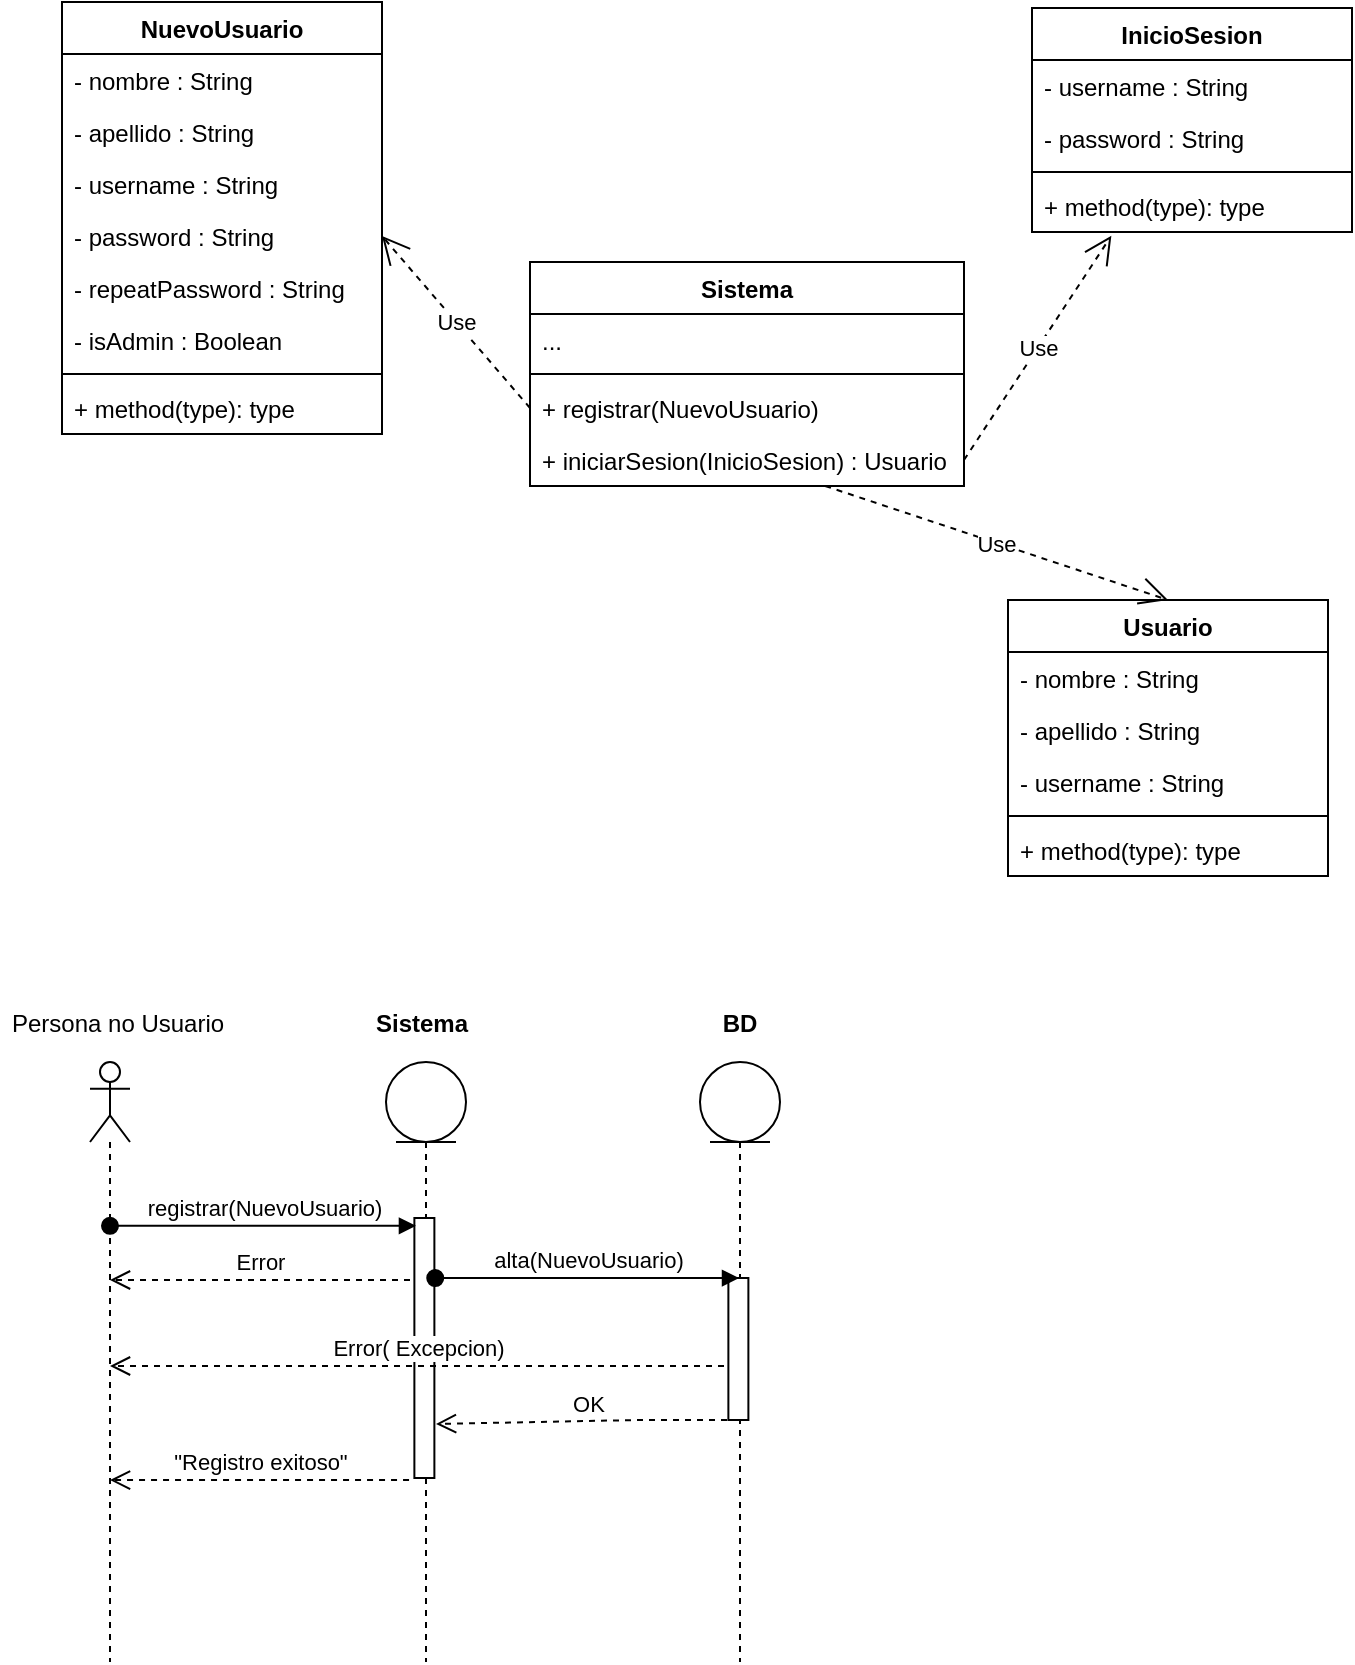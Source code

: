 <mxfile version="20.0.3" type="device" pages="2"><diagram id="dxvRE5-g748dPgoj06eP" name="Page-1"><mxGraphModel dx="761" dy="432" grid="0" gridSize="10" guides="1" tooltips="1" connect="1" arrows="1" fold="1" page="1" pageScale="1" pageWidth="827" pageHeight="1169" math="0" shadow="0"><root><mxCell id="0"/><mxCell id="1" parent="0"/><mxCell id="8rSb52aszCwcjYPCgznx-1" value="NuevoUsuario" style="swimlane;fontStyle=1;align=center;verticalAlign=top;childLayout=stackLayout;horizontal=1;startSize=26;horizontalStack=0;resizeParent=1;resizeParentMax=0;resizeLast=0;collapsible=1;marginBottom=0;" parent="1" vertex="1"><mxGeometry x="68" y="69" width="160" height="216" as="geometry"/></mxCell><mxCell id="8rSb52aszCwcjYPCgznx-5" value="- nombre : String&#10;" style="text;strokeColor=none;fillColor=none;align=left;verticalAlign=top;spacingLeft=4;spacingRight=4;overflow=hidden;rotatable=0;points=[[0,0.5],[1,0.5]];portConstraint=eastwest;" parent="8rSb52aszCwcjYPCgznx-1" vertex="1"><mxGeometry y="26" width="160" height="26" as="geometry"/></mxCell><mxCell id="8rSb52aszCwcjYPCgznx-6" value="- apellido : String" style="text;strokeColor=none;fillColor=none;align=left;verticalAlign=top;spacingLeft=4;spacingRight=4;overflow=hidden;rotatable=0;points=[[0,0.5],[1,0.5]];portConstraint=eastwest;" parent="8rSb52aszCwcjYPCgznx-1" vertex="1"><mxGeometry y="52" width="160" height="26" as="geometry"/></mxCell><mxCell id="8rSb52aszCwcjYPCgznx-7" value="- username : String" style="text;strokeColor=none;fillColor=none;align=left;verticalAlign=top;spacingLeft=4;spacingRight=4;overflow=hidden;rotatable=0;points=[[0,0.5],[1,0.5]];portConstraint=eastwest;" parent="8rSb52aszCwcjYPCgznx-1" vertex="1"><mxGeometry y="78" width="160" height="26" as="geometry"/></mxCell><mxCell id="8rSb52aszCwcjYPCgznx-8" value="- password : String" style="text;strokeColor=none;fillColor=none;align=left;verticalAlign=top;spacingLeft=4;spacingRight=4;overflow=hidden;rotatable=0;points=[[0,0.5],[1,0.5]];portConstraint=eastwest;" parent="8rSb52aszCwcjYPCgznx-1" vertex="1"><mxGeometry y="104" width="160" height="26" as="geometry"/></mxCell><mxCell id="8rSb52aszCwcjYPCgznx-29" value="- repeatPassword : String" style="text;strokeColor=none;fillColor=none;align=left;verticalAlign=top;spacingLeft=4;spacingRight=4;overflow=hidden;rotatable=0;points=[[0,0.5],[1,0.5]];portConstraint=eastwest;" parent="8rSb52aszCwcjYPCgznx-1" vertex="1"><mxGeometry y="130" width="160" height="26" as="geometry"/></mxCell><mxCell id="8rSb52aszCwcjYPCgznx-2" value="- isAdmin : Boolean" style="text;strokeColor=none;fillColor=none;align=left;verticalAlign=top;spacingLeft=4;spacingRight=4;overflow=hidden;rotatable=0;points=[[0,0.5],[1,0.5]];portConstraint=eastwest;" parent="8rSb52aszCwcjYPCgznx-1" vertex="1"><mxGeometry y="156" width="160" height="26" as="geometry"/></mxCell><mxCell id="8rSb52aszCwcjYPCgznx-3" value="" style="line;strokeWidth=1;fillColor=none;align=left;verticalAlign=middle;spacingTop=-1;spacingLeft=3;spacingRight=3;rotatable=0;labelPosition=right;points=[];portConstraint=eastwest;" parent="8rSb52aszCwcjYPCgznx-1" vertex="1"><mxGeometry y="182" width="160" height="8" as="geometry"/></mxCell><mxCell id="8rSb52aszCwcjYPCgznx-4" value="+ method(type): type" style="text;strokeColor=none;fillColor=none;align=left;verticalAlign=top;spacingLeft=4;spacingRight=4;overflow=hidden;rotatable=0;points=[[0,0.5],[1,0.5]];portConstraint=eastwest;" parent="8rSb52aszCwcjYPCgznx-1" vertex="1"><mxGeometry y="190" width="160" height="26" as="geometry"/></mxCell><mxCell id="8rSb52aszCwcjYPCgznx-9" value="Sistema" style="swimlane;fontStyle=1;align=center;verticalAlign=top;childLayout=stackLayout;horizontal=1;startSize=26;horizontalStack=0;resizeParent=1;resizeParentMax=0;resizeLast=0;collapsible=1;marginBottom=0;" parent="1" vertex="1"><mxGeometry x="302" y="199" width="217" height="112" as="geometry"/></mxCell><mxCell id="8rSb52aszCwcjYPCgznx-10" value="..." style="text;strokeColor=none;fillColor=none;align=left;verticalAlign=top;spacingLeft=4;spacingRight=4;overflow=hidden;rotatable=0;points=[[0,0.5],[1,0.5]];portConstraint=eastwest;" parent="8rSb52aszCwcjYPCgznx-9" vertex="1"><mxGeometry y="26" width="217" height="26" as="geometry"/></mxCell><mxCell id="8rSb52aszCwcjYPCgznx-11" value="" style="line;strokeWidth=1;fillColor=none;align=left;verticalAlign=middle;spacingTop=-1;spacingLeft=3;spacingRight=3;rotatable=0;labelPosition=right;points=[];portConstraint=eastwest;" parent="8rSb52aszCwcjYPCgznx-9" vertex="1"><mxGeometry y="52" width="217" height="8" as="geometry"/></mxCell><mxCell id="8rSb52aszCwcjYPCgznx-35" value="+ registrar(NuevoUsuario)" style="text;strokeColor=none;fillColor=none;align=left;verticalAlign=top;spacingLeft=4;spacingRight=4;overflow=hidden;rotatable=0;points=[[0,0.5],[1,0.5]];portConstraint=eastwest;" parent="8rSb52aszCwcjYPCgznx-9" vertex="1"><mxGeometry y="60" width="217" height="26" as="geometry"/></mxCell><mxCell id="8rSb52aszCwcjYPCgznx-12" value="+ iniciarSesion(InicioSesion) : Usuario" style="text;strokeColor=none;fillColor=none;align=left;verticalAlign=top;spacingLeft=4;spacingRight=4;overflow=hidden;rotatable=0;points=[[0,0.5],[1,0.5]];portConstraint=eastwest;" parent="8rSb52aszCwcjYPCgznx-9" vertex="1"><mxGeometry y="86" width="217" height="26" as="geometry"/></mxCell><mxCell id="8rSb52aszCwcjYPCgznx-13" value="Use" style="endArrow=open;endSize=12;dashed=1;html=1;rounded=0;exitX=0;exitY=0.5;exitDx=0;exitDy=0;entryX=1;entryY=0.5;entryDx=0;entryDy=0;" parent="1" source="8rSb52aszCwcjYPCgznx-35" target="8rSb52aszCwcjYPCgznx-8" edge="1"><mxGeometry width="160" relative="1" as="geometry"><mxPoint x="352" y="213" as="sourcePoint"/><mxPoint x="256" y="182" as="targetPoint"/></mxGeometry></mxCell><mxCell id="8rSb52aszCwcjYPCgznx-15" value="" style="shape=umlLifeline;participant=umlActor;perimeter=lifelinePerimeter;whiteSpace=wrap;html=1;container=1;collapsible=0;recursiveResize=0;verticalAlign=top;spacingTop=36;outlineConnect=0;" parent="1" vertex="1"><mxGeometry x="82" y="599" width="20" height="300" as="geometry"/></mxCell><mxCell id="8rSb52aszCwcjYPCgznx-16" value="" style="shape=umlLifeline;participant=umlEntity;perimeter=lifelinePerimeter;whiteSpace=wrap;html=1;container=1;collapsible=0;recursiveResize=0;verticalAlign=top;spacingTop=36;outlineConnect=0;" parent="1" vertex="1"><mxGeometry x="230" y="599" width="40" height="300" as="geometry"/></mxCell><mxCell id="8rSb52aszCwcjYPCgznx-19" value="" style="html=1;points=[];perimeter=orthogonalPerimeter;" parent="8rSb52aszCwcjYPCgznx-16" vertex="1"><mxGeometry x="14.19" y="78" width="10" height="130" as="geometry"/></mxCell><mxCell id="8rSb52aszCwcjYPCgznx-17" value="Persona no Usuario" style="text;strokeColor=none;fillColor=none;align=left;verticalAlign=top;spacingLeft=4;spacingRight=4;overflow=hidden;rotatable=0;points=[[0,0.5],[1,0.5]];portConstraint=eastwest;" parent="1" vertex="1"><mxGeometry x="37" y="566" width="122" height="27" as="geometry"/></mxCell><mxCell id="8rSb52aszCwcjYPCgznx-18" value="Sistema" style="text;align=center;fontStyle=1;verticalAlign=middle;spacingLeft=3;spacingRight=3;strokeColor=none;rotatable=0;points=[[0,0.5],[1,0.5]];portConstraint=eastwest;" parent="1" vertex="1"><mxGeometry x="208" y="566" width="80" height="26" as="geometry"/></mxCell><mxCell id="8rSb52aszCwcjYPCgznx-20" value="registrar(NuevoUsuario)" style="html=1;verticalAlign=bottom;startArrow=oval;endArrow=block;startSize=8;rounded=0;entryX=0.078;entryY=0.03;entryDx=0;entryDy=0;entryPerimeter=0;" parent="1" source="8rSb52aszCwcjYPCgznx-15" target="8rSb52aszCwcjYPCgznx-19" edge="1"><mxGeometry relative="1" as="geometry"><mxPoint x="177.0" y="740" as="sourcePoint"/></mxGeometry></mxCell><mxCell id="8rSb52aszCwcjYPCgznx-21" value="" style="shape=umlLifeline;participant=umlEntity;perimeter=lifelinePerimeter;whiteSpace=wrap;html=1;container=1;collapsible=0;recursiveResize=0;verticalAlign=top;spacingTop=36;outlineConnect=0;" parent="1" vertex="1"><mxGeometry x="387" y="599" width="40" height="300" as="geometry"/></mxCell><mxCell id="8rSb52aszCwcjYPCgznx-22" value="" style="html=1;points=[];perimeter=orthogonalPerimeter;" parent="8rSb52aszCwcjYPCgznx-21" vertex="1"><mxGeometry x="14.19" y="108" width="10" height="71" as="geometry"/></mxCell><mxCell id="8rSb52aszCwcjYPCgznx-23" value="BD" style="text;align=center;fontStyle=1;verticalAlign=middle;spacingLeft=3;spacingRight=3;strokeColor=none;rotatable=0;points=[[0,0.5],[1,0.5]];portConstraint=eastwest;" parent="1" vertex="1"><mxGeometry x="367" y="566" width="80" height="26" as="geometry"/></mxCell><mxCell id="8rSb52aszCwcjYPCgznx-24" value="alta(NuevoUsuario)" style="html=1;verticalAlign=bottom;startArrow=oval;startFill=1;endArrow=block;startSize=8;rounded=0;exitX=1.043;exitY=0.231;exitDx=0;exitDy=0;exitPerimeter=0;" parent="1" source="8rSb52aszCwcjYPCgznx-19" target="8rSb52aszCwcjYPCgznx-21" edge="1"><mxGeometry width="60" relative="1" as="geometry"><mxPoint x="293" y="718" as="sourcePoint"/><mxPoint x="373" y="723" as="targetPoint"/></mxGeometry></mxCell><mxCell id="8rSb52aszCwcjYPCgznx-25" value="Error( Excepcion)" style="html=1;verticalAlign=bottom;endArrow=open;dashed=1;endSize=8;rounded=0;" parent="1" target="8rSb52aszCwcjYPCgznx-15" edge="1"><mxGeometry relative="1" as="geometry"><mxPoint x="399" y="751" as="sourcePoint"/><mxPoint x="311" y="756" as="targetPoint"/></mxGeometry></mxCell><mxCell id="8rSb52aszCwcjYPCgznx-26" value="OK" style="html=1;verticalAlign=bottom;endArrow=open;dashed=1;endSize=8;rounded=0;" parent="1" source="8rSb52aszCwcjYPCgznx-21" edge="1"><mxGeometry relative="1" as="geometry"><mxPoint x="361" y="777" as="sourcePoint"/><mxPoint x="255" y="780" as="targetPoint"/><Array as="points"><mxPoint x="356" y="778"/></Array></mxGeometry></mxCell><mxCell id="8rSb52aszCwcjYPCgznx-27" value="&quot;Registro exitoso&quot;" style="html=1;verticalAlign=bottom;endArrow=open;dashed=1;endSize=8;rounded=0;exitX=-0.267;exitY=1.008;exitDx=0;exitDy=0;exitPerimeter=0;" parent="1" source="8rSb52aszCwcjYPCgznx-19" target="8rSb52aszCwcjYPCgznx-15" edge="1"><mxGeometry relative="1" as="geometry"><mxPoint x="232" y="805" as="sourcePoint"/><mxPoint x="152" y="805" as="targetPoint"/></mxGeometry></mxCell><mxCell id="8rSb52aszCwcjYPCgznx-28" value="Error" style="html=1;verticalAlign=bottom;endArrow=open;dashed=1;endSize=8;rounded=0;" parent="1" target="8rSb52aszCwcjYPCgznx-15" edge="1"><mxGeometry relative="1" as="geometry"><mxPoint x="242" y="708" as="sourcePoint"/><mxPoint x="162" y="708" as="targetPoint"/></mxGeometry></mxCell><mxCell id="8rSb52aszCwcjYPCgznx-30" value="InicioSesion" style="swimlane;fontStyle=1;align=center;verticalAlign=top;childLayout=stackLayout;horizontal=1;startSize=26;horizontalStack=0;resizeParent=1;resizeParentMax=0;resizeLast=0;collapsible=1;marginBottom=0;" parent="1" vertex="1"><mxGeometry x="553" y="72" width="160" height="112" as="geometry"/></mxCell><mxCell id="8rSb52aszCwcjYPCgznx-31" value="- username : String" style="text;strokeColor=none;fillColor=none;align=left;verticalAlign=top;spacingLeft=4;spacingRight=4;overflow=hidden;rotatable=0;points=[[0,0.5],[1,0.5]];portConstraint=eastwest;" parent="8rSb52aszCwcjYPCgznx-30" vertex="1"><mxGeometry y="26" width="160" height="26" as="geometry"/></mxCell><mxCell id="8rSb52aszCwcjYPCgznx-34" value="- password : String" style="text;strokeColor=none;fillColor=none;align=left;verticalAlign=top;spacingLeft=4;spacingRight=4;overflow=hidden;rotatable=0;points=[[0,0.5],[1,0.5]];portConstraint=eastwest;" parent="8rSb52aszCwcjYPCgznx-30" vertex="1"><mxGeometry y="52" width="160" height="26" as="geometry"/></mxCell><mxCell id="8rSb52aszCwcjYPCgznx-32" value="" style="line;strokeWidth=1;fillColor=none;align=left;verticalAlign=middle;spacingTop=-1;spacingLeft=3;spacingRight=3;rotatable=0;labelPosition=right;points=[];portConstraint=eastwest;" parent="8rSb52aszCwcjYPCgznx-30" vertex="1"><mxGeometry y="78" width="160" height="8" as="geometry"/></mxCell><mxCell id="8rSb52aszCwcjYPCgznx-33" value="+ method(type): type" style="text;strokeColor=none;fillColor=none;align=left;verticalAlign=top;spacingLeft=4;spacingRight=4;overflow=hidden;rotatable=0;points=[[0,0.5],[1,0.5]];portConstraint=eastwest;" parent="8rSb52aszCwcjYPCgznx-30" vertex="1"><mxGeometry y="86" width="160" height="26" as="geometry"/></mxCell><mxCell id="8rSb52aszCwcjYPCgznx-36" value="Use" style="endArrow=open;endSize=12;dashed=1;html=1;rounded=0;exitX=1;exitY=0.5;exitDx=0;exitDy=0;entryX=0.248;entryY=1.071;entryDx=0;entryDy=0;entryPerimeter=0;" parent="1" source="8rSb52aszCwcjYPCgznx-12" target="8rSb52aszCwcjYPCgznx-33" edge="1"><mxGeometry width="160" relative="1" as="geometry"><mxPoint x="527" y="289" as="sourcePoint"/><mxPoint x="687" y="289" as="targetPoint"/></mxGeometry></mxCell><mxCell id="1CAyigMXGdNWW5_SGuoE-1" value="Usuario" style="swimlane;fontStyle=1;align=center;verticalAlign=top;childLayout=stackLayout;horizontal=1;startSize=26;horizontalStack=0;resizeParent=1;resizeParentMax=0;resizeLast=0;collapsible=1;marginBottom=0;" vertex="1" parent="1"><mxGeometry x="541" y="368" width="160" height="138" as="geometry"/></mxCell><mxCell id="1CAyigMXGdNWW5_SGuoE-2" value="- nombre : String" style="text;strokeColor=none;fillColor=none;align=left;verticalAlign=top;spacingLeft=4;spacingRight=4;overflow=hidden;rotatable=0;points=[[0,0.5],[1,0.5]];portConstraint=eastwest;" vertex="1" parent="1CAyigMXGdNWW5_SGuoE-1"><mxGeometry y="26" width="160" height="26" as="geometry"/></mxCell><mxCell id="1CAyigMXGdNWW5_SGuoE-5" value="- apellido : String" style="text;strokeColor=none;fillColor=none;align=left;verticalAlign=top;spacingLeft=4;spacingRight=4;overflow=hidden;rotatable=0;points=[[0,0.5],[1,0.5]];portConstraint=eastwest;" vertex="1" parent="1CAyigMXGdNWW5_SGuoE-1"><mxGeometry y="52" width="160" height="26" as="geometry"/></mxCell><mxCell id="1CAyigMXGdNWW5_SGuoE-6" value="- username : String" style="text;strokeColor=none;fillColor=none;align=left;verticalAlign=top;spacingLeft=4;spacingRight=4;overflow=hidden;rotatable=0;points=[[0,0.5],[1,0.5]];portConstraint=eastwest;" vertex="1" parent="1CAyigMXGdNWW5_SGuoE-1"><mxGeometry y="78" width="160" height="26" as="geometry"/></mxCell><mxCell id="1CAyigMXGdNWW5_SGuoE-3" value="" style="line;strokeWidth=1;fillColor=none;align=left;verticalAlign=middle;spacingTop=-1;spacingLeft=3;spacingRight=3;rotatable=0;labelPosition=right;points=[];portConstraint=eastwest;" vertex="1" parent="1CAyigMXGdNWW5_SGuoE-1"><mxGeometry y="104" width="160" height="8" as="geometry"/></mxCell><mxCell id="1CAyigMXGdNWW5_SGuoE-4" value="+ method(type): type" style="text;strokeColor=none;fillColor=none;align=left;verticalAlign=top;spacingLeft=4;spacingRight=4;overflow=hidden;rotatable=0;points=[[0,0.5],[1,0.5]];portConstraint=eastwest;" vertex="1" parent="1CAyigMXGdNWW5_SGuoE-1"><mxGeometry y="112" width="160" height="26" as="geometry"/></mxCell><mxCell id="1CAyigMXGdNWW5_SGuoE-8" value="Use" style="endArrow=open;endSize=12;dashed=1;html=1;rounded=0;entryX=0.5;entryY=0;entryDx=0;entryDy=0;" edge="1" parent="1" source="8rSb52aszCwcjYPCgznx-12" target="1CAyigMXGdNWW5_SGuoE-1"><mxGeometry width="160" relative="1" as="geometry"><mxPoint x="577" y="310" as="sourcePoint"/><mxPoint x="737" y="310" as="targetPoint"/></mxGeometry></mxCell></root></mxGraphModel></diagram><diagram id="mkINn4kSuLPT8-UR04nl" name="Page-2"><mxGraphModel dx="761" dy="432" grid="0" gridSize="10" guides="1" tooltips="1" connect="1" arrows="1" fold="1" page="1" pageScale="1" pageWidth="827" pageHeight="1169" math="0" shadow="0"><root><mxCell id="0"/><mxCell id="1" parent="0"/><mxCell id="UkYyl4KtWOPhu4EIWI5R-1" value="USUARIO" style="swimlane;childLayout=stackLayout;horizontal=1;startSize=30;horizontalStack=0;rounded=1;fontSize=14;fontStyle=0;strokeWidth=2;resizeParent=0;resizeLast=1;shadow=0;dashed=0;align=center;" vertex="1" parent="1"><mxGeometry x="297" y="97" width="160" height="144" as="geometry"/></mxCell><mxCell id="UkYyl4KtWOPhu4EIWI5R-2" value="id (PK)&#10;username&#10;password&#10;correo&#10;nombre&#10;apellido&#10;is_admin" style="align=left;strokeColor=none;fillColor=none;spacingLeft=4;fontSize=12;verticalAlign=top;resizable=0;rotatable=0;part=1;" vertex="1" parent="UkYyl4KtWOPhu4EIWI5R-1"><mxGeometry y="30" width="160" height="114" as="geometry"/></mxCell><mxCell id="kTwW9jjsHru9144LxnjQ-1" value="CLIENTE" style="swimlane;childLayout=stackLayout;horizontal=1;startSize=30;horizontalStack=0;rounded=1;fontSize=14;fontStyle=0;strokeWidth=2;resizeParent=0;resizeLast=1;shadow=0;dashed=0;align=center;" vertex="1" parent="1"><mxGeometry x="67" y="307" width="160" height="120" as="geometry"/></mxCell><mxCell id="kTwW9jjsHru9144LxnjQ-2" value="- id (PK)&#10;- id_usuario (FK)&#10;- domicilio (FK)" style="align=left;strokeColor=none;fillColor=none;spacingLeft=4;fontSize=12;verticalAlign=top;resizable=0;rotatable=0;part=1;" vertex="1" parent="kTwW9jjsHru9144LxnjQ-1"><mxGeometry y="30" width="160" height="90" as="geometry"/></mxCell><mxCell id="kTwW9jjsHru9144LxnjQ-4" value="" style="edgeStyle=entityRelationEdgeStyle;fontSize=12;html=1;endArrow=ERmandOne;startArrow=ERmandOne;rounded=0;exitX=1.004;exitY=0.322;exitDx=0;exitDy=0;exitPerimeter=0;entryX=-0.012;entryY=0.123;entryDx=0;entryDy=0;entryPerimeter=0;" edge="1" parent="1" source="kTwW9jjsHru9144LxnjQ-2" target="UkYyl4KtWOPhu4EIWI5R-2"><mxGeometry width="100" height="100" relative="1" as="geometry"><mxPoint x="324" y="391" as="sourcePoint"/><mxPoint x="424" y="291" as="targetPoint"/></mxGeometry></mxCell><mxCell id="kTwW9jjsHru9144LxnjQ-5" value="DOMICILIO" style="swimlane;childLayout=stackLayout;horizontal=1;startSize=30;horizontalStack=0;rounded=1;fontSize=14;fontStyle=0;strokeWidth=2;resizeParent=0;resizeLast=1;shadow=0;dashed=0;align=center;" vertex="1" parent="1"><mxGeometry x="414" y="313" width="160" height="120" as="geometry"/></mxCell><mxCell id="kTwW9jjsHru9144LxnjQ-6" value="id (PK)&#10;calle &#10;nro&#10;mza&#10;piso" style="align=left;strokeColor=none;fillColor=none;spacingLeft=4;fontSize=12;verticalAlign=top;resizable=0;rotatable=0;part=1;" vertex="1" parent="kTwW9jjsHru9144LxnjQ-5"><mxGeometry y="30" width="160" height="90" as="geometry"/></mxCell><mxCell id="kTwW9jjsHru9144LxnjQ-7" value="" style="edgeStyle=entityRelationEdgeStyle;fontSize=12;html=1;endArrow=ERmandOne;startArrow=ERmandOne;rounded=0;exitX=1;exitY=0.5;exitDx=0;exitDy=0;entryX=0;entryY=0.5;entryDx=0;entryDy=0;" edge="1" parent="1" source="kTwW9jjsHru9144LxnjQ-2" target="kTwW9jjsHru9144LxnjQ-6"><mxGeometry width="100" height="100" relative="1" as="geometry"><mxPoint x="287" y="479" as="sourcePoint"/><mxPoint x="387" y="379" as="targetPoint"/></mxGeometry></mxCell></root></mxGraphModel></diagram></mxfile>